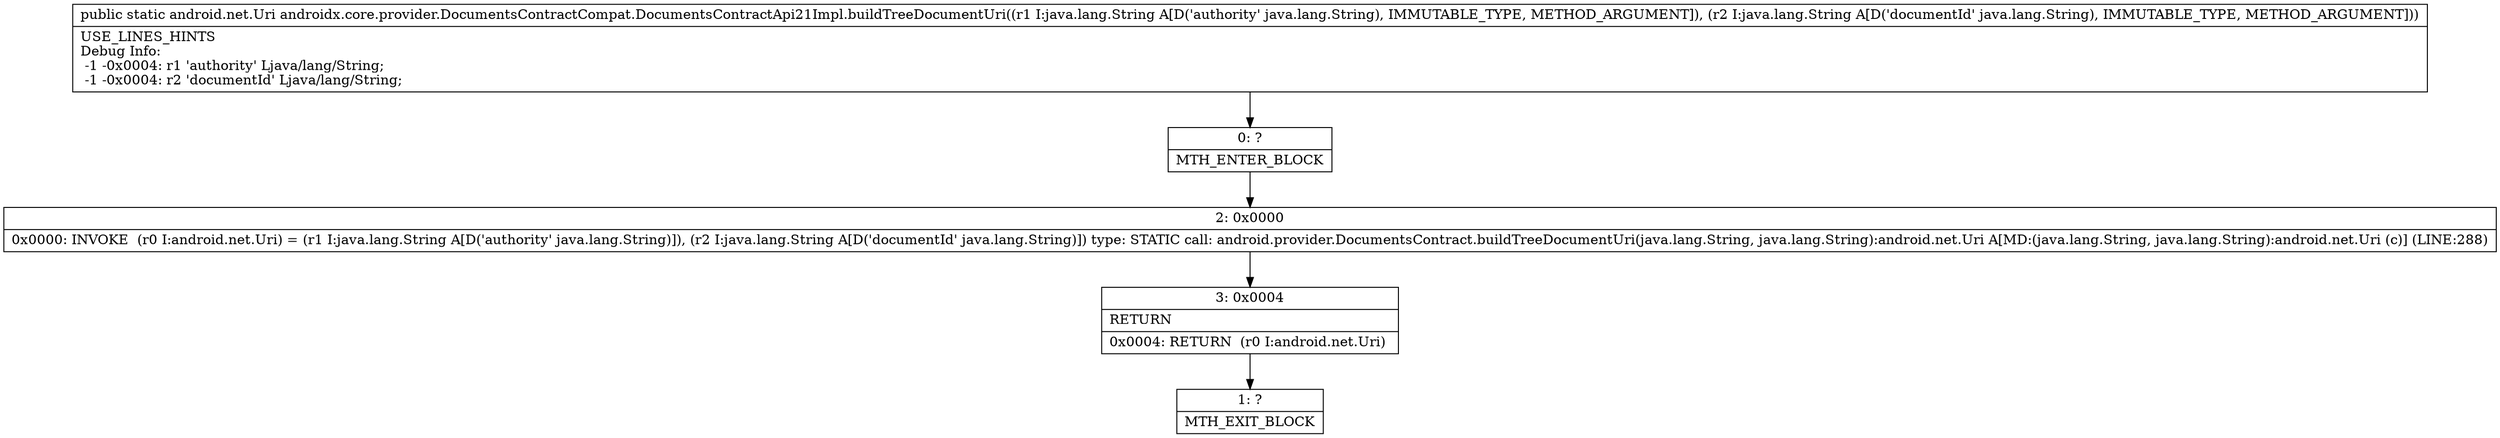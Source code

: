 digraph "CFG forandroidx.core.provider.DocumentsContractCompat.DocumentsContractApi21Impl.buildTreeDocumentUri(Ljava\/lang\/String;Ljava\/lang\/String;)Landroid\/net\/Uri;" {
Node_0 [shape=record,label="{0\:\ ?|MTH_ENTER_BLOCK\l}"];
Node_2 [shape=record,label="{2\:\ 0x0000|0x0000: INVOKE  (r0 I:android.net.Uri) = (r1 I:java.lang.String A[D('authority' java.lang.String)]), (r2 I:java.lang.String A[D('documentId' java.lang.String)]) type: STATIC call: android.provider.DocumentsContract.buildTreeDocumentUri(java.lang.String, java.lang.String):android.net.Uri A[MD:(java.lang.String, java.lang.String):android.net.Uri (c)] (LINE:288)\l}"];
Node_3 [shape=record,label="{3\:\ 0x0004|RETURN\l|0x0004: RETURN  (r0 I:android.net.Uri) \l}"];
Node_1 [shape=record,label="{1\:\ ?|MTH_EXIT_BLOCK\l}"];
MethodNode[shape=record,label="{public static android.net.Uri androidx.core.provider.DocumentsContractCompat.DocumentsContractApi21Impl.buildTreeDocumentUri((r1 I:java.lang.String A[D('authority' java.lang.String), IMMUTABLE_TYPE, METHOD_ARGUMENT]), (r2 I:java.lang.String A[D('documentId' java.lang.String), IMMUTABLE_TYPE, METHOD_ARGUMENT]))  | USE_LINES_HINTS\lDebug Info:\l  \-1 \-0x0004: r1 'authority' Ljava\/lang\/String;\l  \-1 \-0x0004: r2 'documentId' Ljava\/lang\/String;\l}"];
MethodNode -> Node_0;Node_0 -> Node_2;
Node_2 -> Node_3;
Node_3 -> Node_1;
}

